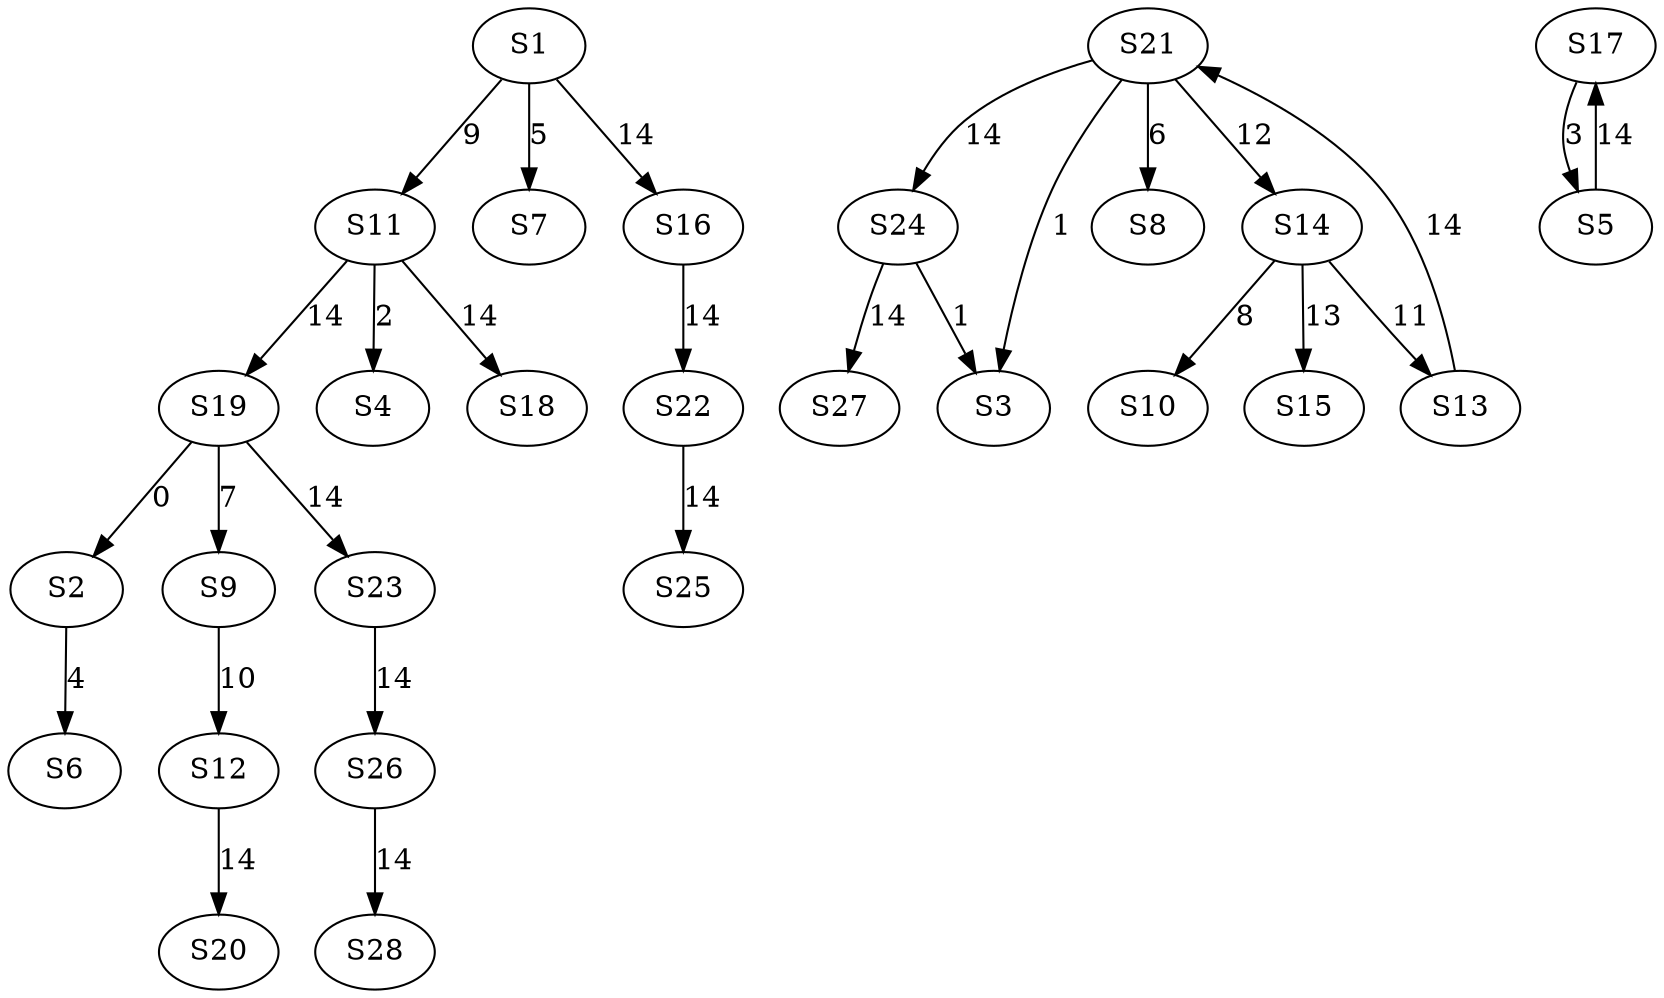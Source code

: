 strict digraph {
	S19 -> S2 [ label = 0 ];
	S21 -> S3 [ label = 1 ];
	S11 -> S4 [ label = 2 ];
	S17 -> S5 [ label = 3 ];
	S2 -> S6 [ label = 4 ];
	S1 -> S7 [ label = 5 ];
	S21 -> S8 [ label = 6 ];
	S19 -> S9 [ label = 7 ];
	S14 -> S10 [ label = 8 ];
	S1 -> S11 [ label = 9 ];
	S9 -> S12 [ label = 10 ];
	S14 -> S13 [ label = 11 ];
	S21 -> S14 [ label = 12 ];
	S14 -> S15 [ label = 13 ];
	S1 -> S16 [ label = 14 ];
	S5 -> S17 [ label = 14 ];
	S11 -> S18 [ label = 14 ];
	S11 -> S19 [ label = 14 ];
	S12 -> S20 [ label = 14 ];
	S13 -> S21 [ label = 14 ];
	S16 -> S22 [ label = 14 ];
	S19 -> S23 [ label = 14 ];
	S21 -> S24 [ label = 14 ];
	S22 -> S25 [ label = 14 ];
	S23 -> S26 [ label = 14 ];
	S24 -> S27 [ label = 14 ];
	S26 -> S28 [ label = 14 ];
	S24 -> S3 [ label = 1 ];
}